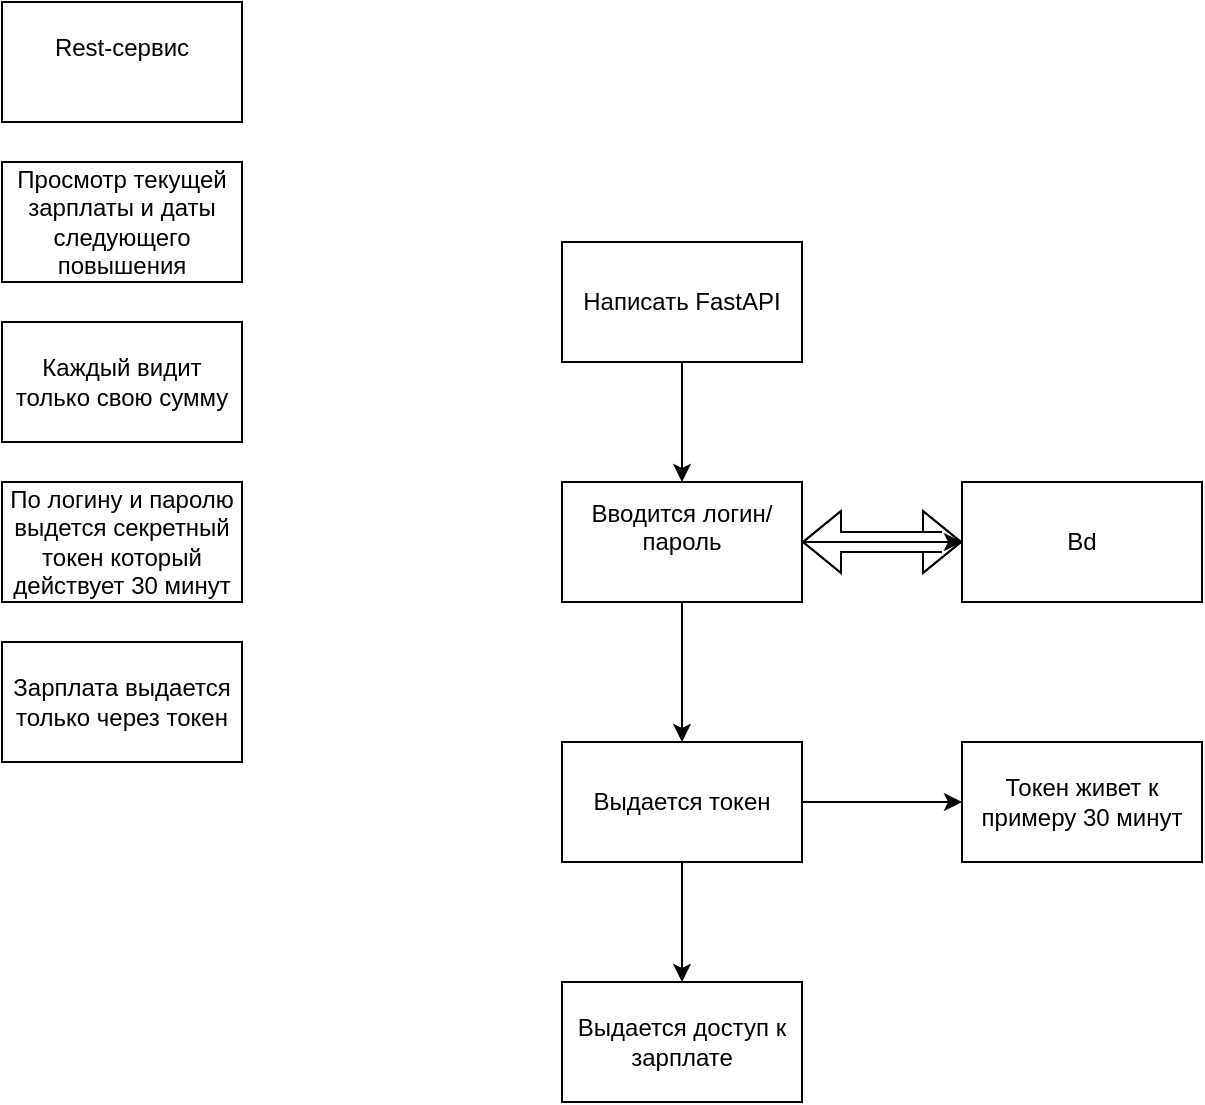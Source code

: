<mxfile version="26.2.2">
  <diagram name="Page-1" id="yhfDaRoV9e45sGPldCeg">
    <mxGraphModel dx="948" dy="661" grid="1" gridSize="10" guides="1" tooltips="1" connect="1" arrows="1" fold="1" page="1" pageScale="1" pageWidth="850" pageHeight="1100" math="0" shadow="0">
      <root>
        <mxCell id="0" />
        <mxCell id="1" parent="0" />
        <mxCell id="lgFjnWsLLBipj-UDUeEp-1" value="Rest-сервис&lt;div&gt;&lt;br&gt;&lt;/div&gt;" style="rounded=0;whiteSpace=wrap;html=1;" vertex="1" parent="1">
          <mxGeometry x="90" y="50" width="120" height="60" as="geometry" />
        </mxCell>
        <mxCell id="lgFjnWsLLBipj-UDUeEp-2" value="Просмотр текущей зарплаты и даты следующего повышения" style="rounded=0;whiteSpace=wrap;html=1;" vertex="1" parent="1">
          <mxGeometry x="90" y="130" width="120" height="60" as="geometry" />
        </mxCell>
        <mxCell id="lgFjnWsLLBipj-UDUeEp-4" value="Каждый видит только свою сумму" style="rounded=0;whiteSpace=wrap;html=1;" vertex="1" parent="1">
          <mxGeometry x="90" y="210" width="120" height="60" as="geometry" />
        </mxCell>
        <mxCell id="lgFjnWsLLBipj-UDUeEp-5" value="По логину и паролю выдется секретный токен который действует 30 минут" style="rounded=0;whiteSpace=wrap;html=1;" vertex="1" parent="1">
          <mxGeometry x="90" y="290" width="120" height="60" as="geometry" />
        </mxCell>
        <mxCell id="lgFjnWsLLBipj-UDUeEp-6" value="Зарплата выдается только через токен" style="rounded=0;whiteSpace=wrap;html=1;" vertex="1" parent="1">
          <mxGeometry x="90" y="370" width="120" height="60" as="geometry" />
        </mxCell>
        <mxCell id="lgFjnWsLLBipj-UDUeEp-9" value="" style="edgeStyle=orthogonalEdgeStyle;rounded=0;orthogonalLoop=1;jettySize=auto;html=1;" edge="1" parent="1" source="lgFjnWsLLBipj-UDUeEp-7" target="lgFjnWsLLBipj-UDUeEp-8">
          <mxGeometry relative="1" as="geometry" />
        </mxCell>
        <mxCell id="lgFjnWsLLBipj-UDUeEp-18" value="" style="edgeStyle=orthogonalEdgeStyle;rounded=0;orthogonalLoop=1;jettySize=auto;html=1;" edge="1" parent="1" source="lgFjnWsLLBipj-UDUeEp-7" target="lgFjnWsLLBipj-UDUeEp-17">
          <mxGeometry relative="1" as="geometry" />
        </mxCell>
        <mxCell id="lgFjnWsLLBipj-UDUeEp-7" value="Вводится логин/пароль&lt;div&gt;&lt;br&gt;&lt;/div&gt;" style="rounded=0;whiteSpace=wrap;html=1;" vertex="1" parent="1">
          <mxGeometry x="370" y="290" width="120" height="60" as="geometry" />
        </mxCell>
        <mxCell id="lgFjnWsLLBipj-UDUeEp-11" value="" style="edgeStyle=orthogonalEdgeStyle;rounded=0;orthogonalLoop=1;jettySize=auto;html=1;" edge="1" parent="1" source="lgFjnWsLLBipj-UDUeEp-8">
          <mxGeometry relative="1" as="geometry">
            <mxPoint x="570" y="450" as="targetPoint" />
          </mxGeometry>
        </mxCell>
        <mxCell id="lgFjnWsLLBipj-UDUeEp-13" value="" style="edgeStyle=orthogonalEdgeStyle;rounded=0;orthogonalLoop=1;jettySize=auto;html=1;" edge="1" parent="1" source="lgFjnWsLLBipj-UDUeEp-8">
          <mxGeometry relative="1" as="geometry">
            <mxPoint x="430" y="540" as="targetPoint" />
          </mxGeometry>
        </mxCell>
        <mxCell id="lgFjnWsLLBipj-UDUeEp-8" value="Выдается токен" style="rounded=0;whiteSpace=wrap;html=1;" vertex="1" parent="1">
          <mxGeometry x="370" y="420" width="120" height="60" as="geometry" />
        </mxCell>
        <mxCell id="lgFjnWsLLBipj-UDUeEp-10" value="Токен живет к примеру 30 минут" style="rounded=0;whiteSpace=wrap;html=1;" vertex="1" parent="1">
          <mxGeometry x="570" y="420" width="120" height="60" as="geometry" />
        </mxCell>
        <mxCell id="lgFjnWsLLBipj-UDUeEp-14" value="Выдается доступ к зарплате" style="rounded=0;whiteSpace=wrap;html=1;" vertex="1" parent="1">
          <mxGeometry x="370" y="540" width="120" height="60" as="geometry" />
        </mxCell>
        <mxCell id="lgFjnWsLLBipj-UDUeEp-16" value="" style="edgeStyle=orthogonalEdgeStyle;rounded=0;orthogonalLoop=1;jettySize=auto;html=1;" edge="1" parent="1" source="lgFjnWsLLBipj-UDUeEp-15" target="lgFjnWsLLBipj-UDUeEp-7">
          <mxGeometry relative="1" as="geometry" />
        </mxCell>
        <mxCell id="lgFjnWsLLBipj-UDUeEp-15" value="Написать FastAPI" style="rounded=0;whiteSpace=wrap;html=1;" vertex="1" parent="1">
          <mxGeometry x="370" y="170" width="120" height="60" as="geometry" />
        </mxCell>
        <mxCell id="lgFjnWsLLBipj-UDUeEp-17" value="Bd" style="rounded=0;whiteSpace=wrap;html=1;" vertex="1" parent="1">
          <mxGeometry x="570" y="290" width="120" height="60" as="geometry" />
        </mxCell>
        <mxCell id="lgFjnWsLLBipj-UDUeEp-19" value="" style="shape=flexArrow;endArrow=classic;startArrow=classic;html=1;rounded=0;exitX=1;exitY=0.5;exitDx=0;exitDy=0;entryX=0;entryY=0.5;entryDx=0;entryDy=0;" edge="1" parent="1" source="lgFjnWsLLBipj-UDUeEp-7" target="lgFjnWsLLBipj-UDUeEp-17">
          <mxGeometry width="100" height="100" relative="1" as="geometry">
            <mxPoint x="370" y="410" as="sourcePoint" />
            <mxPoint x="470" y="310" as="targetPoint" />
            <Array as="points">
              <mxPoint x="560" y="320" />
            </Array>
          </mxGeometry>
        </mxCell>
      </root>
    </mxGraphModel>
  </diagram>
</mxfile>
